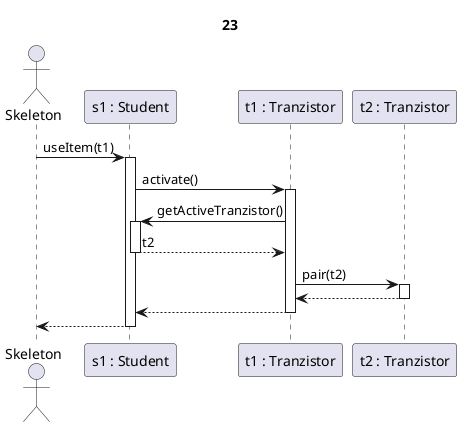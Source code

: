 @startuml tranzisztor párosítás

Title 23

actor "Skeleton" as sk
Participant "s1 : Student" as h
Participant "t1 : Tranzistor" as tranz
participant "t2 : Tranzistor" as tranz2

sk->h ++: useItem(t1)
h->tranz ++: activate()

tranz->h ++: getActiveTranzistor()
h-->tranz --: t2

tranz->tranz2 ++: pair(t2)
return

tranz --> h --:
h-->sk --:

@enduml